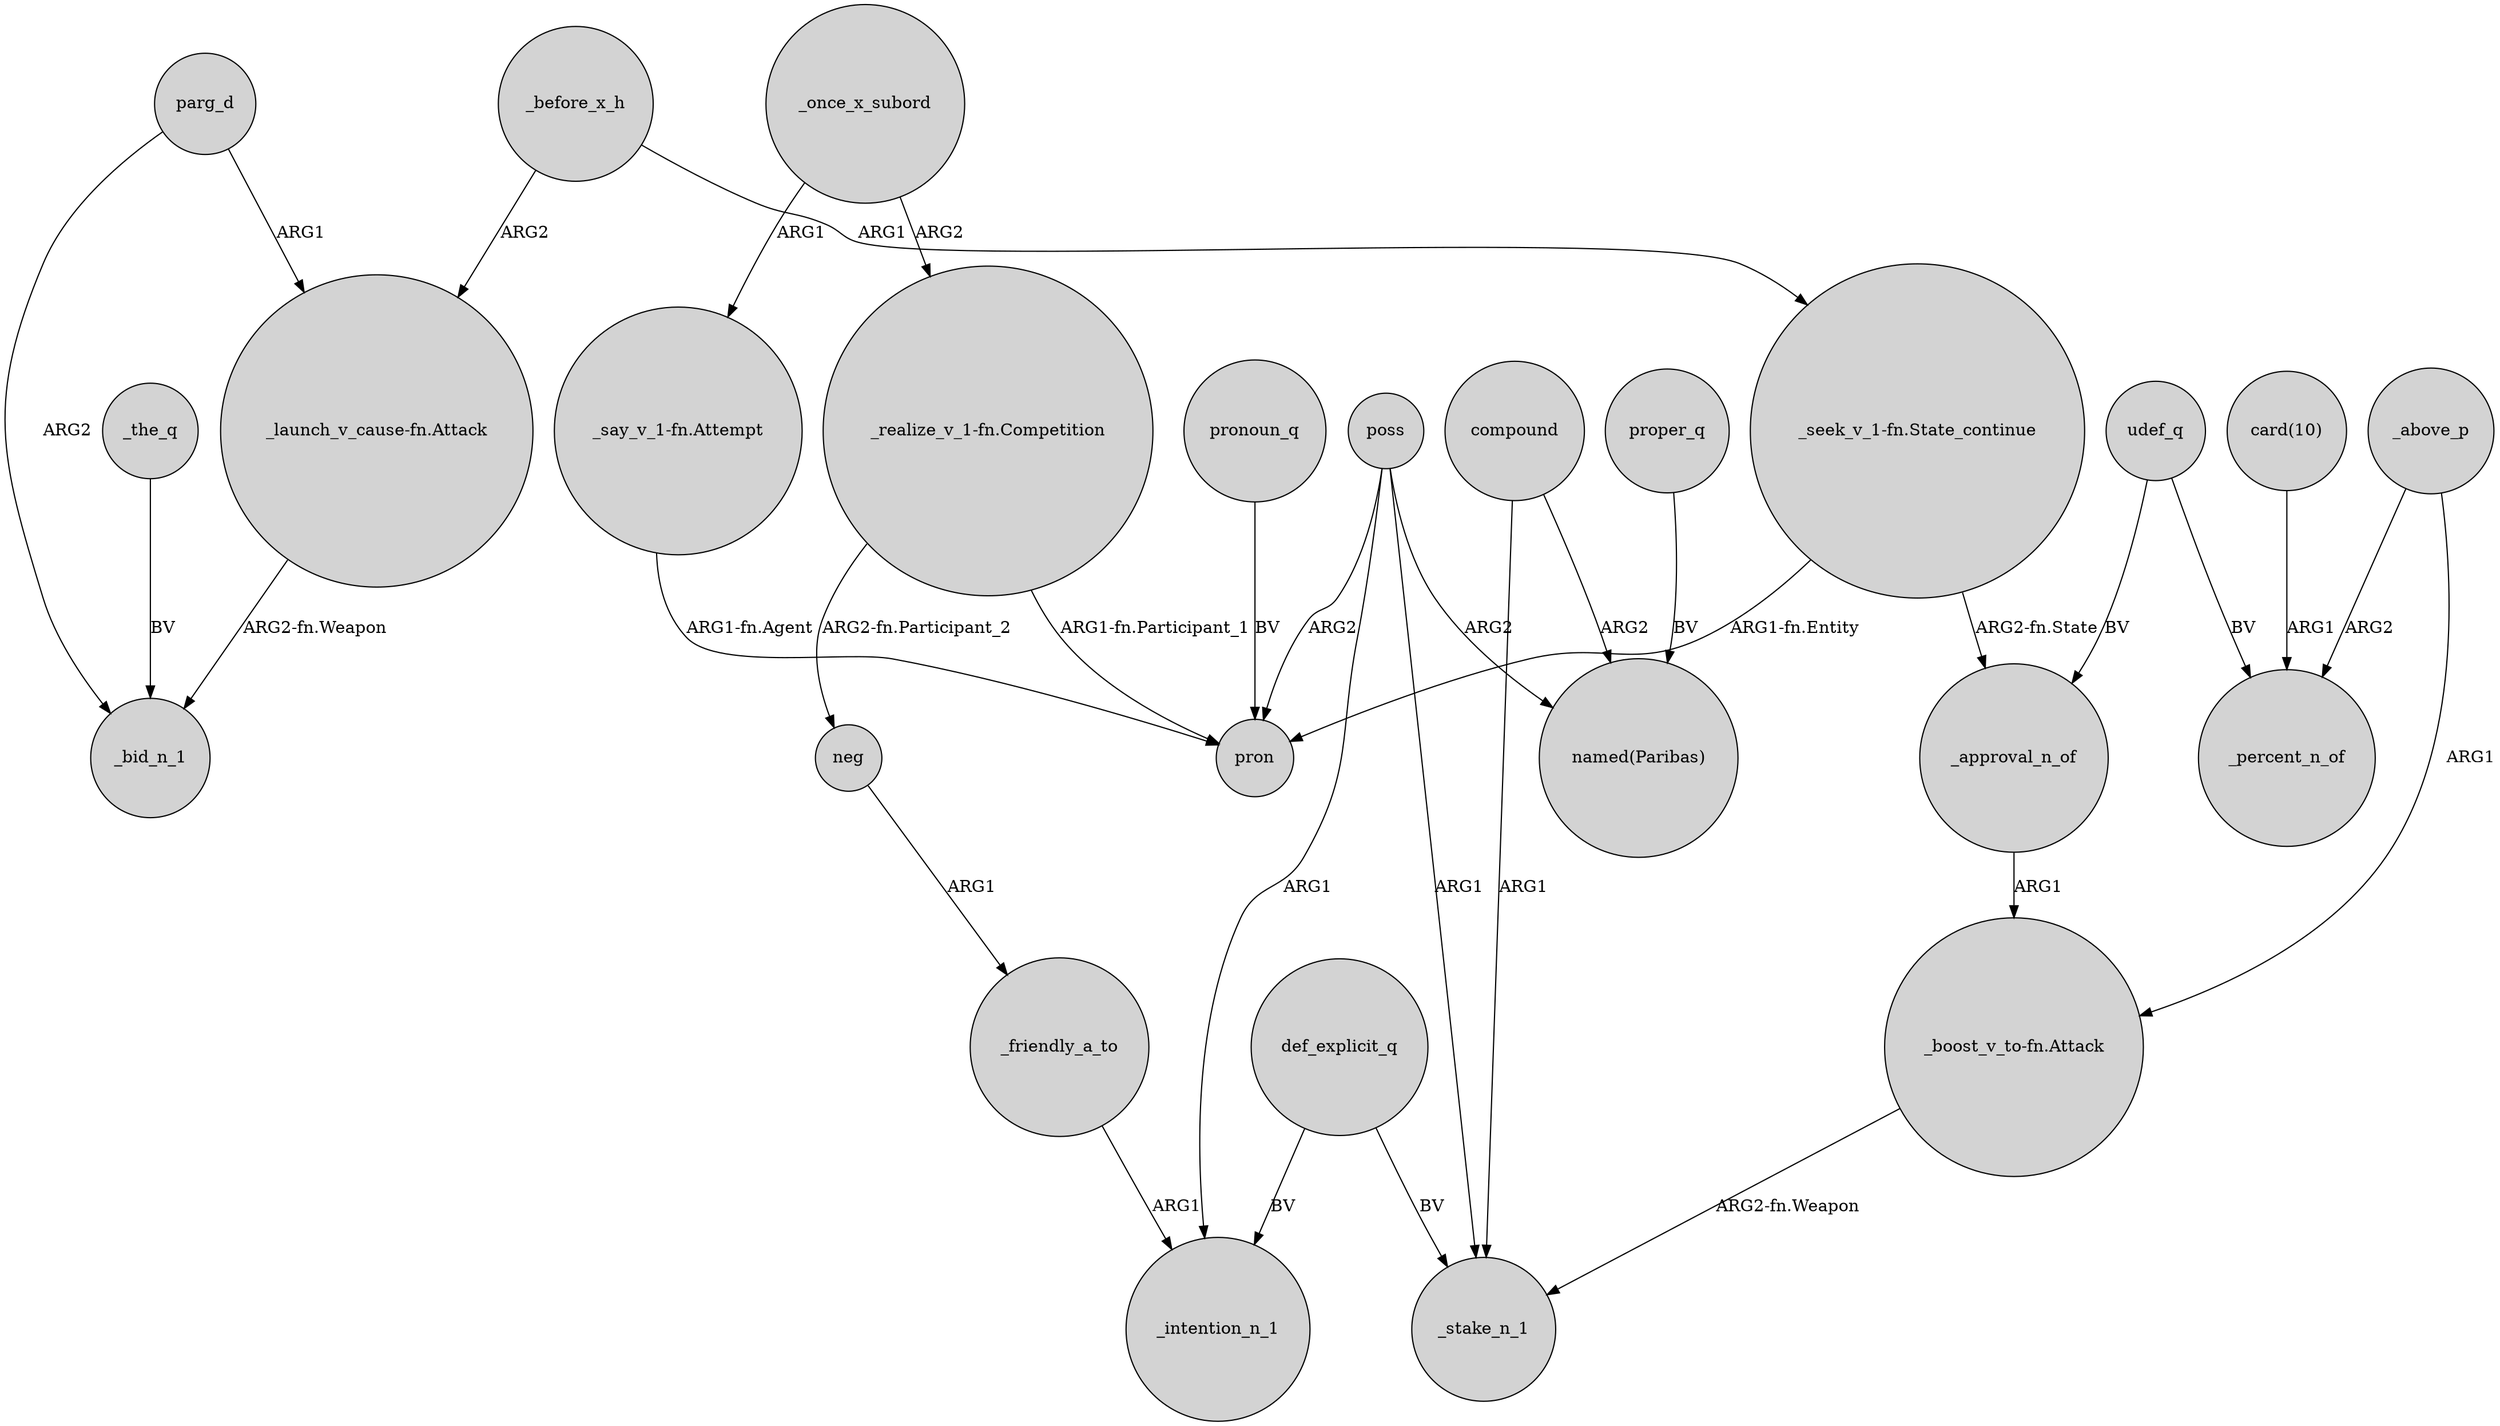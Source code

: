 digraph {
	node [shape=circle style=filled]
	parg_d -> "_launch_v_cause-fn.Attack" [label=ARG1]
	"_say_v_1-fn.Attempt" -> pron [label="ARG1-fn.Agent"]
	"_seek_v_1-fn.State_continue" -> _approval_n_of [label="ARG2-fn.State"]
	_before_x_h -> "_launch_v_cause-fn.Attack" [label=ARG2]
	udef_q -> _approval_n_of [label=BV]
	"_realize_v_1-fn.Competition" -> neg [label="ARG2-fn.Participant_2"]
	_approval_n_of -> "_boost_v_to-fn.Attack" [label=ARG1]
	poss -> _intention_n_1 [label=ARG1]
	proper_q -> "named(Paribas)" [label=BV]
	"_launch_v_cause-fn.Attack" -> _bid_n_1 [label="ARG2-fn.Weapon"]
	_friendly_a_to -> _intention_n_1 [label=ARG1]
	def_explicit_q -> _intention_n_1 [label=BV]
	_before_x_h -> "_seek_v_1-fn.State_continue" [label=ARG1]
	_above_p -> "_boost_v_to-fn.Attack" [label=ARG1]
	_once_x_subord -> "_say_v_1-fn.Attempt" [label=ARG1]
	"_boost_v_to-fn.Attack" -> _stake_n_1 [label="ARG2-fn.Weapon"]
	pronoun_q -> pron [label=BV]
	"_realize_v_1-fn.Competition" -> pron [label="ARG1-fn.Participant_1"]
	poss -> pron [label=ARG2]
	poss -> "named(Paribas)" [label=ARG2]
	udef_q -> _percent_n_of [label=BV]
	neg -> _friendly_a_to [label=ARG1]
	compound -> _stake_n_1 [label=ARG1]
	def_explicit_q -> _stake_n_1 [label=BV]
	parg_d -> _bid_n_1 [label=ARG2]
	"card(10)" -> _percent_n_of [label=ARG1]
	_above_p -> _percent_n_of [label=ARG2]
	"_seek_v_1-fn.State_continue" -> pron [label="ARG1-fn.Entity"]
	compound -> "named(Paribas)" [label=ARG2]
	poss -> _stake_n_1 [label=ARG1]
	_once_x_subord -> "_realize_v_1-fn.Competition" [label=ARG2]
	_the_q -> _bid_n_1 [label=BV]
}
